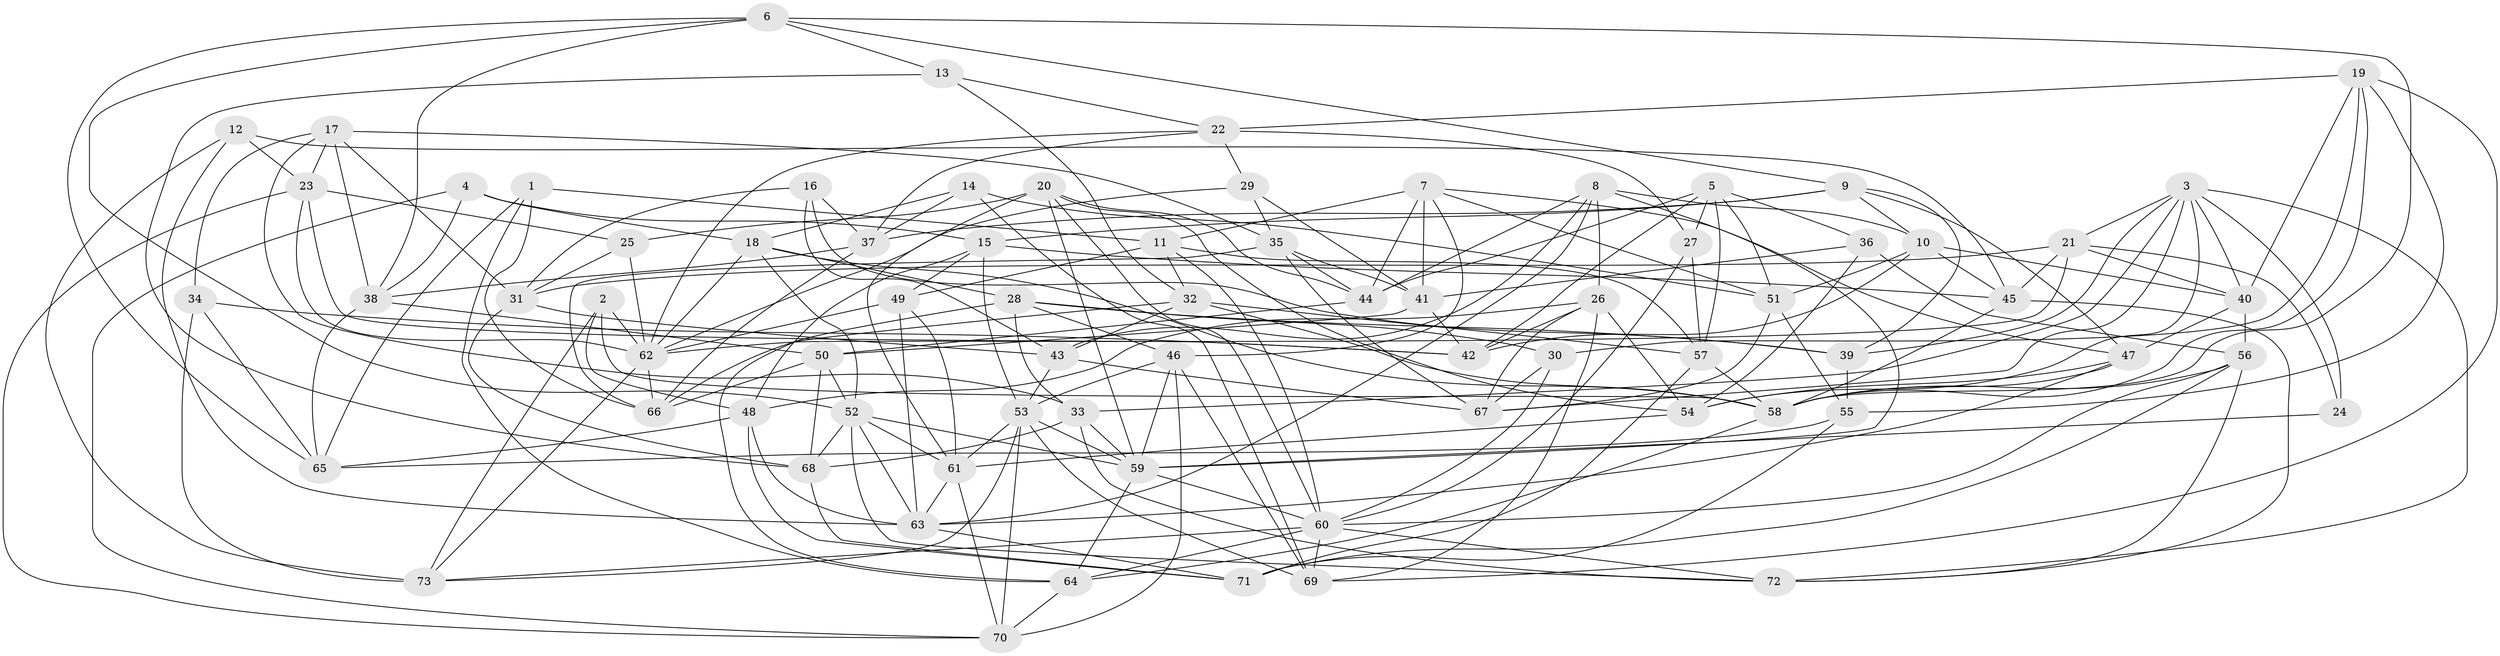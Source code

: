 // original degree distribution, {4: 1.0}
// Generated by graph-tools (version 1.1) at 2025/26/03/09/25 03:26:54]
// undirected, 73 vertices, 215 edges
graph export_dot {
graph [start="1"]
  node [color=gray90,style=filled];
  1;
  2;
  3;
  4;
  5;
  6;
  7;
  8;
  9;
  10;
  11;
  12;
  13;
  14;
  15;
  16;
  17;
  18;
  19;
  20;
  21;
  22;
  23;
  24;
  25;
  26;
  27;
  28;
  29;
  30;
  31;
  32;
  33;
  34;
  35;
  36;
  37;
  38;
  39;
  40;
  41;
  42;
  43;
  44;
  45;
  46;
  47;
  48;
  49;
  50;
  51;
  52;
  53;
  54;
  55;
  56;
  57;
  58;
  59;
  60;
  61;
  62;
  63;
  64;
  65;
  66;
  67;
  68;
  69;
  70;
  71;
  72;
  73;
  1 -- 11 [weight=1.0];
  1 -- 64 [weight=1.0];
  1 -- 65 [weight=1.0];
  1 -- 66 [weight=1.0];
  2 -- 48 [weight=1.0];
  2 -- 58 [weight=1.0];
  2 -- 62 [weight=1.0];
  2 -- 73 [weight=1.0];
  3 -- 21 [weight=1.0];
  3 -- 24 [weight=1.0];
  3 -- 33 [weight=1.0];
  3 -- 39 [weight=1.0];
  3 -- 40 [weight=1.0];
  3 -- 54 [weight=1.0];
  3 -- 67 [weight=1.0];
  3 -- 72 [weight=1.0];
  4 -- 15 [weight=1.0];
  4 -- 18 [weight=1.0];
  4 -- 38 [weight=1.0];
  4 -- 70 [weight=1.0];
  5 -- 27 [weight=1.0];
  5 -- 36 [weight=1.0];
  5 -- 42 [weight=1.0];
  5 -- 44 [weight=1.0];
  5 -- 51 [weight=1.0];
  5 -- 57 [weight=1.0];
  6 -- 9 [weight=1.0];
  6 -- 13 [weight=1.0];
  6 -- 38 [weight=1.0];
  6 -- 52 [weight=1.0];
  6 -- 58 [weight=1.0];
  6 -- 65 [weight=1.0];
  7 -- 11 [weight=1.0];
  7 -- 41 [weight=1.0];
  7 -- 44 [weight=1.0];
  7 -- 46 [weight=1.0];
  7 -- 51 [weight=1.0];
  7 -- 59 [weight=1.0];
  8 -- 10 [weight=1.0];
  8 -- 26 [weight=1.0];
  8 -- 43 [weight=1.0];
  8 -- 44 [weight=1.0];
  8 -- 47 [weight=1.0];
  8 -- 63 [weight=1.0];
  9 -- 10 [weight=1.0];
  9 -- 15 [weight=1.0];
  9 -- 37 [weight=1.0];
  9 -- 39 [weight=1.0];
  9 -- 47 [weight=1.0];
  10 -- 40 [weight=1.0];
  10 -- 42 [weight=1.0];
  10 -- 45 [weight=1.0];
  10 -- 51 [weight=1.0];
  11 -- 32 [weight=1.0];
  11 -- 49 [weight=1.0];
  11 -- 57 [weight=1.0];
  11 -- 60 [weight=1.0];
  12 -- 23 [weight=1.0];
  12 -- 45 [weight=1.0];
  12 -- 63 [weight=1.0];
  12 -- 73 [weight=1.0];
  13 -- 22 [weight=1.0];
  13 -- 32 [weight=1.0];
  13 -- 68 [weight=1.0];
  14 -- 18 [weight=1.0];
  14 -- 37 [weight=1.0];
  14 -- 51 [weight=1.0];
  14 -- 69 [weight=1.0];
  15 -- 45 [weight=1.0];
  15 -- 48 [weight=1.0];
  15 -- 49 [weight=1.0];
  15 -- 53 [weight=1.0];
  16 -- 31 [weight=1.0];
  16 -- 37 [weight=1.0];
  16 -- 39 [weight=1.0];
  16 -- 43 [weight=1.0];
  17 -- 23 [weight=1.0];
  17 -- 31 [weight=1.0];
  17 -- 33 [weight=1.0];
  17 -- 34 [weight=1.0];
  17 -- 35 [weight=1.0];
  17 -- 38 [weight=1.0];
  18 -- 28 [weight=1.0];
  18 -- 52 [weight=1.0];
  18 -- 58 [weight=1.0];
  18 -- 62 [weight=1.0];
  19 -- 22 [weight=1.0];
  19 -- 30 [weight=1.0];
  19 -- 40 [weight=1.0];
  19 -- 55 [weight=1.0];
  19 -- 58 [weight=1.0];
  19 -- 69 [weight=1.0];
  20 -- 25 [weight=1.0];
  20 -- 44 [weight=1.0];
  20 -- 54 [weight=1.0];
  20 -- 59 [weight=1.0];
  20 -- 60 [weight=1.0];
  20 -- 61 [weight=1.0];
  21 -- 24 [weight=1.0];
  21 -- 31 [weight=1.0];
  21 -- 40 [weight=1.0];
  21 -- 45 [weight=1.0];
  21 -- 62 [weight=1.0];
  22 -- 27 [weight=1.0];
  22 -- 29 [weight=1.0];
  22 -- 37 [weight=1.0];
  22 -- 62 [weight=1.0];
  23 -- 25 [weight=1.0];
  23 -- 42 [weight=1.0];
  23 -- 62 [weight=1.0];
  23 -- 70 [weight=1.0];
  24 -- 59 [weight=2.0];
  25 -- 31 [weight=1.0];
  25 -- 62 [weight=1.0];
  26 -- 42 [weight=1.0];
  26 -- 48 [weight=1.0];
  26 -- 54 [weight=1.0];
  26 -- 67 [weight=1.0];
  26 -- 69 [weight=1.0];
  27 -- 57 [weight=1.0];
  27 -- 60 [weight=1.0];
  28 -- 30 [weight=1.0];
  28 -- 33 [weight=1.0];
  28 -- 39 [weight=1.0];
  28 -- 46 [weight=1.0];
  28 -- 64 [weight=1.0];
  29 -- 35 [weight=1.0];
  29 -- 41 [weight=1.0];
  29 -- 62 [weight=1.0];
  30 -- 60 [weight=1.0];
  30 -- 67 [weight=1.0];
  31 -- 43 [weight=1.0];
  31 -- 68 [weight=1.0];
  32 -- 43 [weight=1.0];
  32 -- 57 [weight=1.0];
  32 -- 58 [weight=1.0];
  32 -- 66 [weight=1.0];
  33 -- 59 [weight=1.0];
  33 -- 68 [weight=1.0];
  33 -- 72 [weight=1.0];
  34 -- 42 [weight=1.0];
  34 -- 65 [weight=1.0];
  34 -- 73 [weight=1.0];
  35 -- 41 [weight=1.0];
  35 -- 44 [weight=1.0];
  35 -- 66 [weight=1.0];
  35 -- 67 [weight=1.0];
  36 -- 41 [weight=1.0];
  36 -- 54 [weight=1.0];
  36 -- 56 [weight=1.0];
  37 -- 38 [weight=1.0];
  37 -- 66 [weight=1.0];
  38 -- 50 [weight=1.0];
  38 -- 65 [weight=1.0];
  39 -- 55 [weight=2.0];
  40 -- 47 [weight=1.0];
  40 -- 56 [weight=1.0];
  41 -- 42 [weight=1.0];
  41 -- 50 [weight=1.0];
  43 -- 53 [weight=1.0];
  43 -- 67 [weight=1.0];
  44 -- 50 [weight=1.0];
  45 -- 58 [weight=1.0];
  45 -- 72 [weight=1.0];
  46 -- 53 [weight=1.0];
  46 -- 59 [weight=1.0];
  46 -- 69 [weight=1.0];
  46 -- 70 [weight=1.0];
  47 -- 54 [weight=1.0];
  47 -- 58 [weight=1.0];
  47 -- 63 [weight=1.0];
  48 -- 63 [weight=1.0];
  48 -- 65 [weight=1.0];
  48 -- 71 [weight=1.0];
  49 -- 61 [weight=2.0];
  49 -- 62 [weight=1.0];
  49 -- 63 [weight=1.0];
  50 -- 52 [weight=1.0];
  50 -- 66 [weight=1.0];
  50 -- 68 [weight=1.0];
  51 -- 55 [weight=1.0];
  51 -- 67 [weight=1.0];
  52 -- 59 [weight=1.0];
  52 -- 61 [weight=1.0];
  52 -- 63 [weight=1.0];
  52 -- 68 [weight=1.0];
  52 -- 72 [weight=1.0];
  53 -- 59 [weight=1.0];
  53 -- 61 [weight=1.0];
  53 -- 69 [weight=1.0];
  53 -- 70 [weight=1.0];
  53 -- 73 [weight=1.0];
  54 -- 61 [weight=1.0];
  55 -- 65 [weight=1.0];
  55 -- 71 [weight=1.0];
  56 -- 58 [weight=1.0];
  56 -- 60 [weight=1.0];
  56 -- 71 [weight=1.0];
  56 -- 72 [weight=1.0];
  57 -- 58 [weight=1.0];
  57 -- 71 [weight=1.0];
  58 -- 64 [weight=1.0];
  59 -- 60 [weight=1.0];
  59 -- 64 [weight=1.0];
  60 -- 64 [weight=1.0];
  60 -- 69 [weight=1.0];
  60 -- 72 [weight=1.0];
  60 -- 73 [weight=1.0];
  61 -- 63 [weight=1.0];
  61 -- 70 [weight=1.0];
  62 -- 66 [weight=1.0];
  62 -- 73 [weight=1.0];
  63 -- 71 [weight=1.0];
  64 -- 70 [weight=1.0];
  68 -- 71 [weight=1.0];
}
